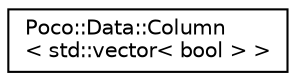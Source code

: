 digraph "Graphical Class Hierarchy"
{
 // LATEX_PDF_SIZE
  edge [fontname="Helvetica",fontsize="10",labelfontname="Helvetica",labelfontsize="10"];
  node [fontname="Helvetica",fontsize="10",shape=record];
  rankdir="LR";
  Node0 [label="Poco::Data::Column\l\< std::vector\< bool \> \>",height=0.2,width=0.4,color="black", fillcolor="white", style="filled",URL="$classPoco_1_1Data_1_1Column_3_01std_1_1vector_3_01bool_01_4_01_4.html",tooltip=" "];
}
